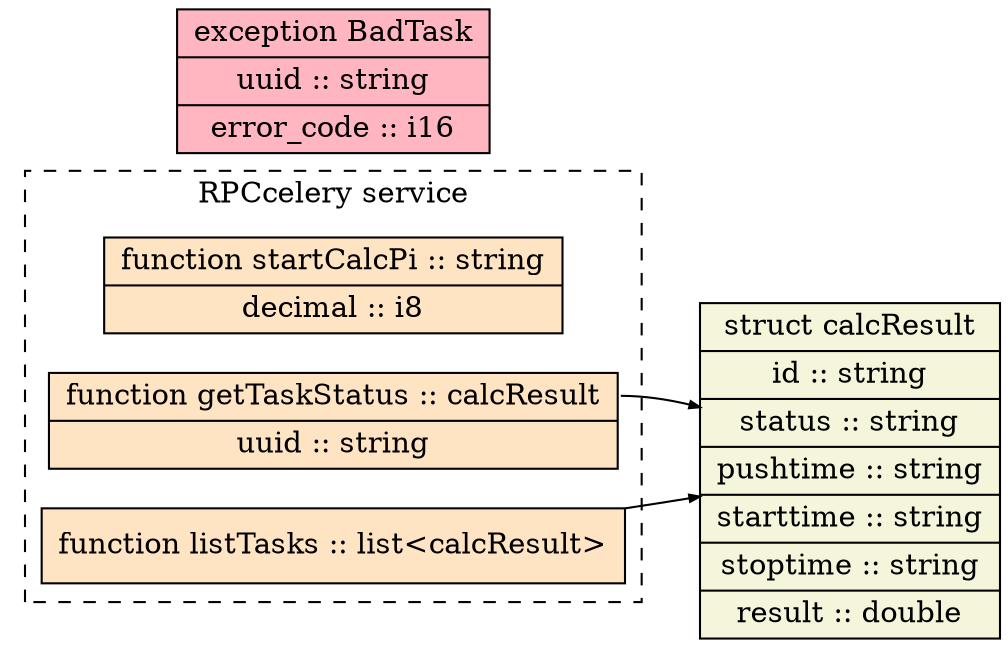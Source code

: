 digraph "rpcinterface" {
node [style=filled, shape=record];
edge [arrowsize=0.5];
rankdir=LR
node [fillcolor=beige];
calcResult [label="struct calcResult|<field_id>id :: string|<field_status>status :: string|<field_pushtime>pushtime :: string|<field_starttime>starttime :: string|<field_stoptime>stoptime :: string|<field_result>result :: double"];
node [fillcolor=lightpink];
BadTask [label="exception BadTask|<field_uuid>uuid :: string|<field_error_code>error_code :: i16"];
subgraph cluster_RPCcelery {
node [fillcolor=bisque];
style=dashed;
label = "RPCcelery service";
function_RPCcelerystartCalcPi[label="<return_type>function startCalcPi :: string|<param_decimal>decimal :: i8"];
function_RPCcelerygetTaskStatus[label="<return_type>function getTaskStatus :: calcResult|<param_uuid>uuid :: string"];
function_RPCcelerylistTasks[label="<return_type>function listTasks :: list\<calcResult\>"];
 }
function_RPCcelerygetTaskStatus:return_type -> calcResult
function_RPCcelerylistTasks:return_type -> calcResult
}
